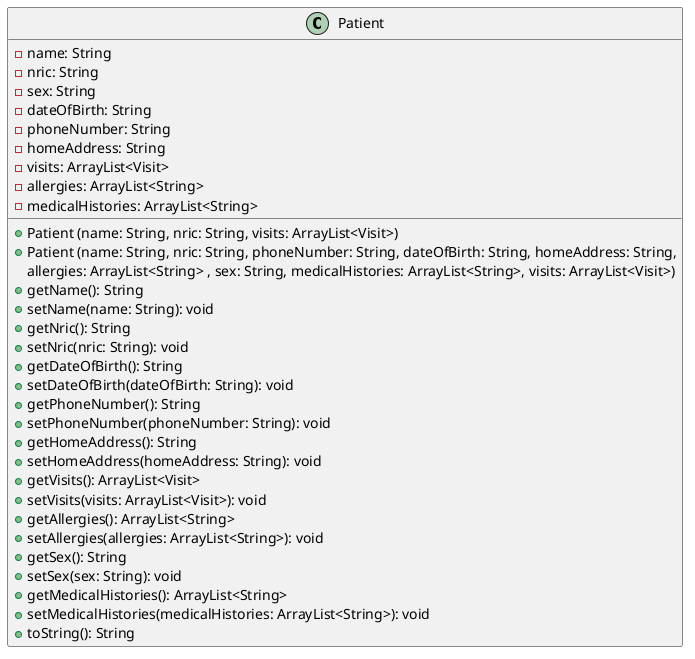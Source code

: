 @startuml
'https://plantuml.com/class-diagram

class Patient {
-name: String
-nric: String
-sex: String
-dateOfBirth: String
-phoneNumber: String
-homeAddress: String
-visits: ArrayList<Visit>
-allergies: ArrayList<String>
-medicalHistories: ArrayList<String>
+Patient (name: String, nric: String, visits: ArrayList<Visit>)
+Patient (name: String, nric: String, phoneNumber: String, dateOfBirth: String, homeAddress: String,
allergies: ArrayList<String> , sex: String, medicalHistories: ArrayList<String>, visits: ArrayList<Visit>)
+getName(): String
+setName(name: String): void
+getNric(): String
+setNric(nric: String): void
+getDateOfBirth(): String
+setDateOfBirth(dateOfBirth: String): void
+getPhoneNumber(): String
+setPhoneNumber(phoneNumber: String): void
+getHomeAddress(): String
+setHomeAddress(homeAddress: String): void
+getVisits(): ArrayList<Visit>
+setVisits(visits: ArrayList<Visit>): void
+getAllergies(): ArrayList<String>
+setAllergies(allergies: ArrayList<String>): void
+getSex(): String
+setSex(sex: String): void
+getMedicalHistories(): ArrayList<String>
+setMedicalHistories(medicalHistories: ArrayList<String>): void
+toString(): String
}

@enduml